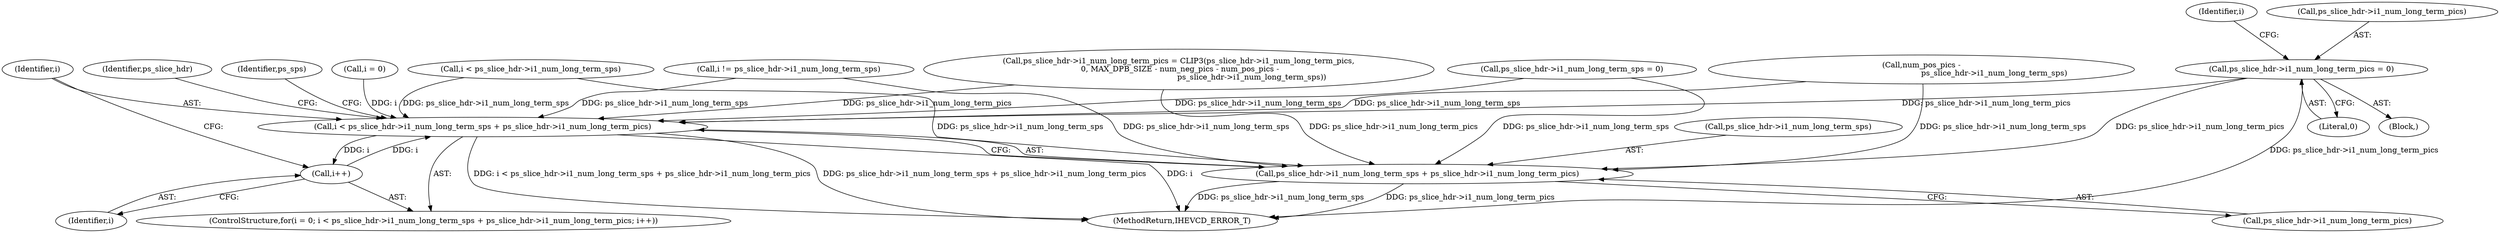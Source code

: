 digraph "0_Android_913d9e8d93d6b81bb8eac3fc2c1426651f5b259d@pointer" {
"1000571" [label="(Call,ps_slice_hdr->i1_num_long_term_pics = 0)"];
"1001056" [label="(Call,i < ps_slice_hdr->i1_num_long_term_sps + ps_slice_hdr->i1_num_long_term_pics)"];
"1001065" [label="(Call,i++)"];
"1001058" [label="(Call,ps_slice_hdr->i1_num_long_term_sps + ps_slice_hdr->i1_num_long_term_pics)"];
"1001079" [label="(Identifier,ps_sps)"];
"1000571" [label="(Call,ps_slice_hdr->i1_num_long_term_pics = 0)"];
"1002620" [label="(MethodReturn,IHEVCD_ERROR_T)"];
"1001065" [label="(Call,i++)"];
"1000902" [label="(Call,i < ps_slice_hdr->i1_num_long_term_sps)"];
"1001052" [label="(ControlStructure,for(i = 0; i < ps_slice_hdr->i1_num_long_term_sps + ps_slice_hdr->i1_num_long_term_pics; i++))"];
"1001057" [label="(Identifier,i)"];
"1001059" [label="(Call,ps_slice_hdr->i1_num_long_term_sps)"];
"1001071" [label="(Identifier,ps_slice_hdr)"];
"1001066" [label="(Identifier,i)"];
"1000578" [label="(Identifier,i)"];
"1001062" [label="(Call,ps_slice_hdr->i1_num_long_term_pics)"];
"1000555" [label="(Block,)"];
"1000880" [label="(Call,num_pos_pics -\n                                                            ps_slice_hdr->i1_num_long_term_sps)"];
"1000575" [label="(Literal,0)"];
"1000566" [label="(Call,ps_slice_hdr->i1_num_long_term_sps = 0)"];
"1001053" [label="(Call,i = 0)"];
"1001058" [label="(Call,ps_slice_hdr->i1_num_long_term_sps + ps_slice_hdr->i1_num_long_term_pics)"];
"1000867" [label="(Call,ps_slice_hdr->i1_num_long_term_pics = CLIP3(ps_slice_hdr->i1_num_long_term_pics,\n 0, MAX_DPB_SIZE - num_neg_pics - num_pos_pics -\n                                                            ps_slice_hdr->i1_num_long_term_sps))"];
"1000572" [label="(Call,ps_slice_hdr->i1_num_long_term_pics)"];
"1001014" [label="(Call,i != ps_slice_hdr->i1_num_long_term_sps)"];
"1001056" [label="(Call,i < ps_slice_hdr->i1_num_long_term_sps + ps_slice_hdr->i1_num_long_term_pics)"];
"1000571" -> "1000555"  [label="AST: "];
"1000571" -> "1000575"  [label="CFG: "];
"1000572" -> "1000571"  [label="AST: "];
"1000575" -> "1000571"  [label="AST: "];
"1000578" -> "1000571"  [label="CFG: "];
"1000571" -> "1002620"  [label="DDG: ps_slice_hdr->i1_num_long_term_pics"];
"1000571" -> "1001056"  [label="DDG: ps_slice_hdr->i1_num_long_term_pics"];
"1000571" -> "1001058"  [label="DDG: ps_slice_hdr->i1_num_long_term_pics"];
"1001056" -> "1001052"  [label="AST: "];
"1001056" -> "1001058"  [label="CFG: "];
"1001057" -> "1001056"  [label="AST: "];
"1001058" -> "1001056"  [label="AST: "];
"1001071" -> "1001056"  [label="CFG: "];
"1001079" -> "1001056"  [label="CFG: "];
"1001056" -> "1002620"  [label="DDG: i"];
"1001056" -> "1002620"  [label="DDG: i < ps_slice_hdr->i1_num_long_term_sps + ps_slice_hdr->i1_num_long_term_pics"];
"1001056" -> "1002620"  [label="DDG: ps_slice_hdr->i1_num_long_term_sps + ps_slice_hdr->i1_num_long_term_pics"];
"1001065" -> "1001056"  [label="DDG: i"];
"1001053" -> "1001056"  [label="DDG: i"];
"1000566" -> "1001056"  [label="DDG: ps_slice_hdr->i1_num_long_term_sps"];
"1000902" -> "1001056"  [label="DDG: ps_slice_hdr->i1_num_long_term_sps"];
"1001014" -> "1001056"  [label="DDG: ps_slice_hdr->i1_num_long_term_sps"];
"1000880" -> "1001056"  [label="DDG: ps_slice_hdr->i1_num_long_term_sps"];
"1000867" -> "1001056"  [label="DDG: ps_slice_hdr->i1_num_long_term_pics"];
"1001056" -> "1001065"  [label="DDG: i"];
"1001065" -> "1001052"  [label="AST: "];
"1001065" -> "1001066"  [label="CFG: "];
"1001066" -> "1001065"  [label="AST: "];
"1001057" -> "1001065"  [label="CFG: "];
"1001058" -> "1001062"  [label="CFG: "];
"1001059" -> "1001058"  [label="AST: "];
"1001062" -> "1001058"  [label="AST: "];
"1001058" -> "1002620"  [label="DDG: ps_slice_hdr->i1_num_long_term_pics"];
"1001058" -> "1002620"  [label="DDG: ps_slice_hdr->i1_num_long_term_sps"];
"1000566" -> "1001058"  [label="DDG: ps_slice_hdr->i1_num_long_term_sps"];
"1000902" -> "1001058"  [label="DDG: ps_slice_hdr->i1_num_long_term_sps"];
"1001014" -> "1001058"  [label="DDG: ps_slice_hdr->i1_num_long_term_sps"];
"1000880" -> "1001058"  [label="DDG: ps_slice_hdr->i1_num_long_term_sps"];
"1000867" -> "1001058"  [label="DDG: ps_slice_hdr->i1_num_long_term_pics"];
}
